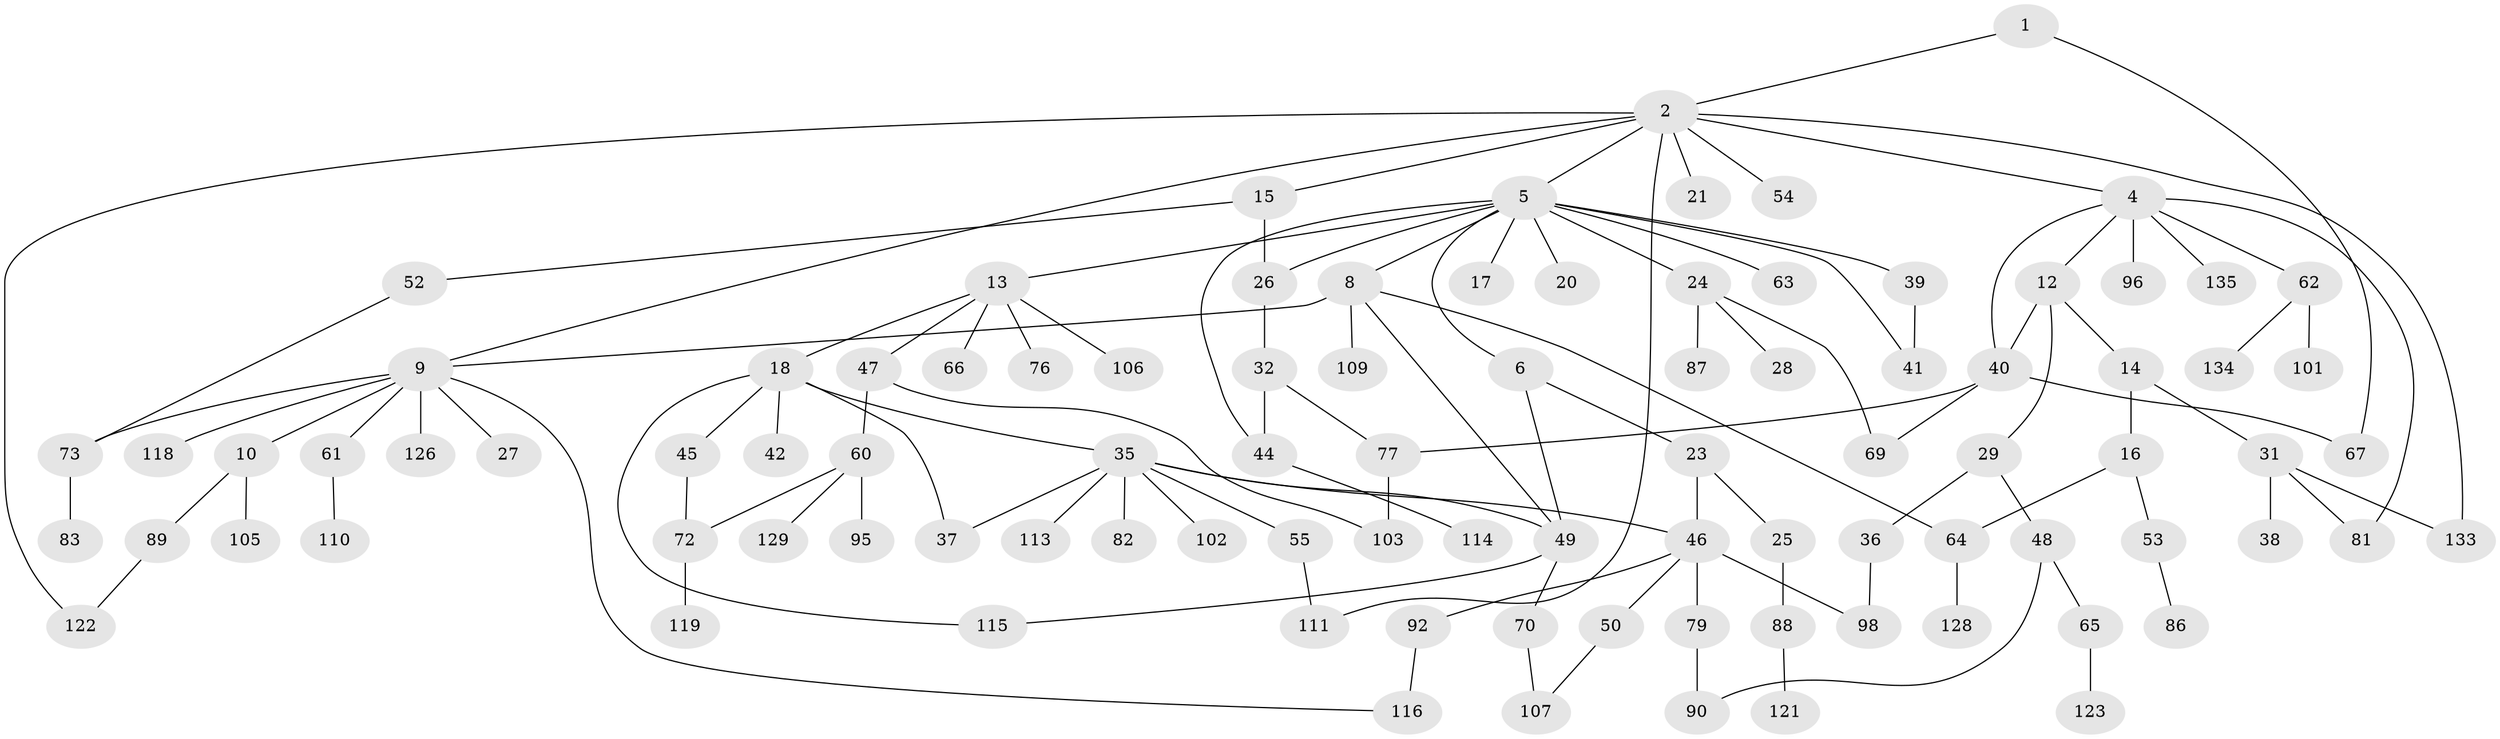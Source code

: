// original degree distribution, {3: 0.16666666666666666, 7: 0.021739130434782608, 5: 0.028985507246376812, 10: 0.007246376811594203, 4: 0.10869565217391304, 6: 0.014492753623188406, 1: 0.3333333333333333, 2: 0.3188405797101449}
// Generated by graph-tools (version 1.1) at 2025/10/02/27/25 16:10:51]
// undirected, 96 vertices, 120 edges
graph export_dot {
graph [start="1"]
  node [color=gray90,style=filled];
  1 [super="+99"];
  2 [super="+3"];
  4 [super="+34"];
  5 [super="+7"];
  6 [super="+22"];
  8 [super="+120"];
  9 [super="+11"];
  10;
  12 [super="+19"];
  13 [super="+30"];
  14 [super="+57"];
  15 [super="+74"];
  16 [super="+91"];
  17;
  18 [super="+51"];
  20;
  21 [super="+71"];
  23;
  24;
  25;
  26;
  27;
  28;
  29;
  31 [super="+125"];
  32 [super="+33"];
  35 [super="+43"];
  36 [super="+59"];
  37;
  38;
  39 [super="+80"];
  40 [super="+56"];
  41 [super="+117"];
  42;
  44;
  45 [super="+78"];
  46 [super="+75"];
  47;
  48;
  49 [super="+85"];
  50;
  52 [super="+58"];
  53;
  54;
  55;
  60;
  61;
  62 [super="+68"];
  63 [super="+84"];
  64 [super="+108"];
  65;
  66;
  67;
  69 [super="+112"];
  70 [super="+132"];
  72 [super="+94"];
  73;
  76;
  77 [super="+137"];
  79;
  81 [super="+131"];
  82;
  83;
  86 [super="+100"];
  87 [super="+93"];
  88;
  89 [super="+97"];
  90 [super="+127"];
  92 [super="+104"];
  95;
  96;
  98;
  101;
  102;
  103;
  105;
  106;
  107 [super="+136"];
  109;
  110;
  111;
  113;
  114;
  115 [super="+124"];
  116 [super="+130"];
  118;
  119;
  121;
  122;
  123;
  126 [super="+138"];
  128;
  129;
  133;
  134;
  135;
  1 -- 2;
  1 -- 67;
  2 -- 5;
  2 -- 9;
  2 -- 21;
  2 -- 122;
  2 -- 133;
  2 -- 4;
  2 -- 54;
  2 -- 15;
  2 -- 111;
  4 -- 12;
  4 -- 81;
  4 -- 135;
  4 -- 96;
  4 -- 62;
  4 -- 40;
  5 -- 6;
  5 -- 13;
  5 -- 20;
  5 -- 39;
  5 -- 41;
  5 -- 63;
  5 -- 26;
  5 -- 44;
  5 -- 8;
  5 -- 17;
  5 -- 24;
  6 -- 23;
  6 -- 49;
  8 -- 49;
  8 -- 109;
  8 -- 9;
  8 -- 64;
  9 -- 10;
  9 -- 73;
  9 -- 118;
  9 -- 27;
  9 -- 61;
  9 -- 126;
  9 -- 116;
  10 -- 89;
  10 -- 105;
  12 -- 14;
  12 -- 29;
  12 -- 40;
  13 -- 18;
  13 -- 47;
  13 -- 106;
  13 -- 66;
  13 -- 76;
  14 -- 16;
  14 -- 31;
  15 -- 26;
  15 -- 52;
  16 -- 53;
  16 -- 64;
  18 -- 35;
  18 -- 42;
  18 -- 45;
  18 -- 115;
  18 -- 37;
  23 -- 25;
  23 -- 46;
  24 -- 28;
  24 -- 69;
  24 -- 87;
  25 -- 88;
  26 -- 32;
  29 -- 36 [weight=2];
  29 -- 48;
  31 -- 38;
  31 -- 133;
  31 -- 81;
  32 -- 44;
  32 -- 77;
  35 -- 37;
  35 -- 82;
  35 -- 102;
  35 -- 113;
  35 -- 55;
  35 -- 46;
  35 -- 49;
  36 -- 98;
  39 -- 41;
  40 -- 77;
  40 -- 69;
  40 -- 67;
  44 -- 114;
  45 -- 72;
  46 -- 50;
  46 -- 79;
  46 -- 92;
  46 -- 98;
  47 -- 60;
  47 -- 103;
  48 -- 65;
  48 -- 90;
  49 -- 70;
  49 -- 115;
  50 -- 107;
  52 -- 73;
  53 -- 86;
  55 -- 111;
  60 -- 95;
  60 -- 129;
  60 -- 72;
  61 -- 110;
  62 -- 101;
  62 -- 134;
  64 -- 128;
  65 -- 123;
  70 -- 107;
  72 -- 119;
  73 -- 83;
  77 -- 103;
  79 -- 90;
  88 -- 121;
  89 -- 122;
  92 -- 116;
}
